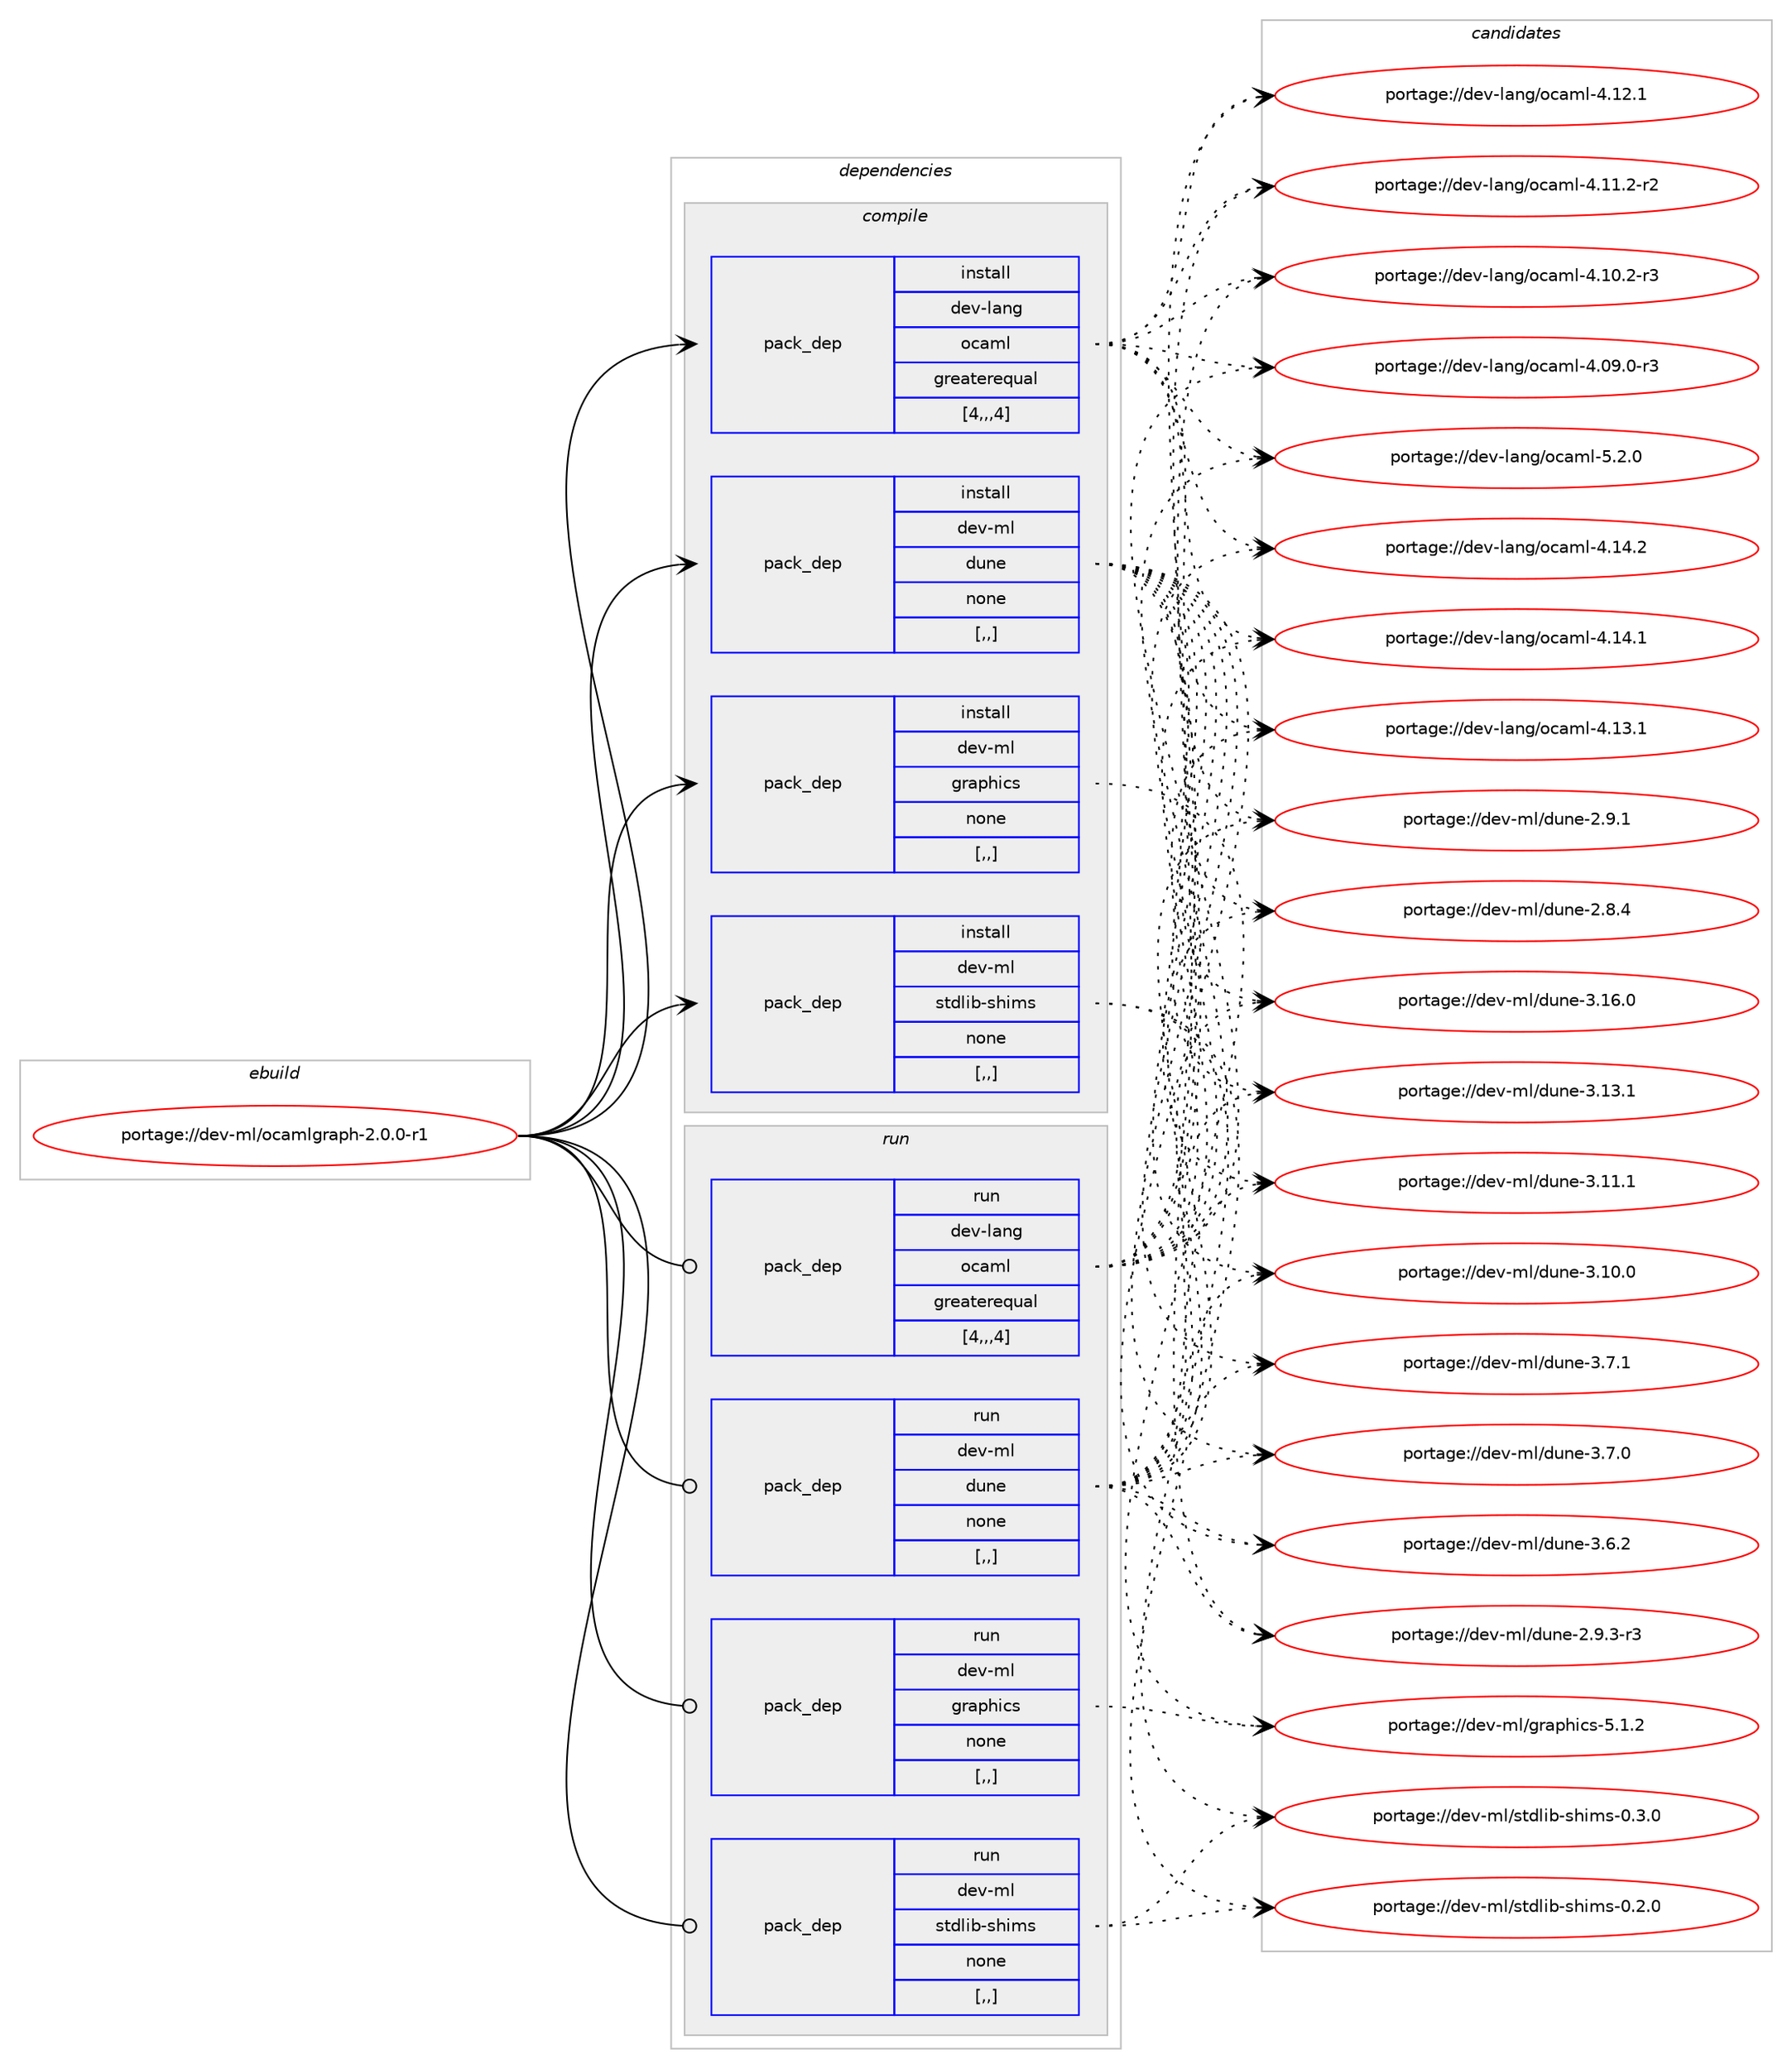 digraph prolog {

# *************
# Graph options
# *************

newrank=true;
concentrate=true;
compound=true;
graph [rankdir=LR,fontname=Helvetica,fontsize=10,ranksep=1.5];#, ranksep=2.5, nodesep=0.2];
edge  [arrowhead=vee];
node  [fontname=Helvetica,fontsize=10];

# **********
# The ebuild
# **********

subgraph cluster_leftcol {
color=gray;
rank=same;
label=<<i>ebuild</i>>;
id [label="portage://dev-ml/ocamlgraph-2.0.0-r1", color=red, width=4, href="../dev-ml/ocamlgraph-2.0.0-r1.svg"];
}

# ****************
# The dependencies
# ****************

subgraph cluster_midcol {
color=gray;
label=<<i>dependencies</i>>;
subgraph cluster_compile {
fillcolor="#eeeeee";
style=filled;
label=<<i>compile</i>>;
subgraph pack89463 {
dependency120085 [label=<<TABLE BORDER="0" CELLBORDER="1" CELLSPACING="0" CELLPADDING="4" WIDTH="220"><TR><TD ROWSPAN="6" CELLPADDING="30">pack_dep</TD></TR><TR><TD WIDTH="110">install</TD></TR><TR><TD>dev-lang</TD></TR><TR><TD>ocaml</TD></TR><TR><TD>greaterequal</TD></TR><TR><TD>[4,,,4]</TD></TR></TABLE>>, shape=none, color=blue];
}
id:e -> dependency120085:w [weight=20,style="solid",arrowhead="vee"];
subgraph pack89464 {
dependency120086 [label=<<TABLE BORDER="0" CELLBORDER="1" CELLSPACING="0" CELLPADDING="4" WIDTH="220"><TR><TD ROWSPAN="6" CELLPADDING="30">pack_dep</TD></TR><TR><TD WIDTH="110">install</TD></TR><TR><TD>dev-ml</TD></TR><TR><TD>dune</TD></TR><TR><TD>none</TD></TR><TR><TD>[,,]</TD></TR></TABLE>>, shape=none, color=blue];
}
id:e -> dependency120086:w [weight=20,style="solid",arrowhead="vee"];
subgraph pack89465 {
dependency120087 [label=<<TABLE BORDER="0" CELLBORDER="1" CELLSPACING="0" CELLPADDING="4" WIDTH="220"><TR><TD ROWSPAN="6" CELLPADDING="30">pack_dep</TD></TR><TR><TD WIDTH="110">install</TD></TR><TR><TD>dev-ml</TD></TR><TR><TD>graphics</TD></TR><TR><TD>none</TD></TR><TR><TD>[,,]</TD></TR></TABLE>>, shape=none, color=blue];
}
id:e -> dependency120087:w [weight=20,style="solid",arrowhead="vee"];
subgraph pack89466 {
dependency120088 [label=<<TABLE BORDER="0" CELLBORDER="1" CELLSPACING="0" CELLPADDING="4" WIDTH="220"><TR><TD ROWSPAN="6" CELLPADDING="30">pack_dep</TD></TR><TR><TD WIDTH="110">install</TD></TR><TR><TD>dev-ml</TD></TR><TR><TD>stdlib-shims</TD></TR><TR><TD>none</TD></TR><TR><TD>[,,]</TD></TR></TABLE>>, shape=none, color=blue];
}
id:e -> dependency120088:w [weight=20,style="solid",arrowhead="vee"];
}
subgraph cluster_compileandrun {
fillcolor="#eeeeee";
style=filled;
label=<<i>compile and run</i>>;
}
subgraph cluster_run {
fillcolor="#eeeeee";
style=filled;
label=<<i>run</i>>;
subgraph pack89467 {
dependency120089 [label=<<TABLE BORDER="0" CELLBORDER="1" CELLSPACING="0" CELLPADDING="4" WIDTH="220"><TR><TD ROWSPAN="6" CELLPADDING="30">pack_dep</TD></TR><TR><TD WIDTH="110">run</TD></TR><TR><TD>dev-lang</TD></TR><TR><TD>ocaml</TD></TR><TR><TD>greaterequal</TD></TR><TR><TD>[4,,,4]</TD></TR></TABLE>>, shape=none, color=blue];
}
id:e -> dependency120089:w [weight=20,style="solid",arrowhead="odot"];
subgraph pack89468 {
dependency120090 [label=<<TABLE BORDER="0" CELLBORDER="1" CELLSPACING="0" CELLPADDING="4" WIDTH="220"><TR><TD ROWSPAN="6" CELLPADDING="30">pack_dep</TD></TR><TR><TD WIDTH="110">run</TD></TR><TR><TD>dev-ml</TD></TR><TR><TD>dune</TD></TR><TR><TD>none</TD></TR><TR><TD>[,,]</TD></TR></TABLE>>, shape=none, color=blue];
}
id:e -> dependency120090:w [weight=20,style="solid",arrowhead="odot"];
subgraph pack89469 {
dependency120091 [label=<<TABLE BORDER="0" CELLBORDER="1" CELLSPACING="0" CELLPADDING="4" WIDTH="220"><TR><TD ROWSPAN="6" CELLPADDING="30">pack_dep</TD></TR><TR><TD WIDTH="110">run</TD></TR><TR><TD>dev-ml</TD></TR><TR><TD>graphics</TD></TR><TR><TD>none</TD></TR><TR><TD>[,,]</TD></TR></TABLE>>, shape=none, color=blue];
}
id:e -> dependency120091:w [weight=20,style="solid",arrowhead="odot"];
subgraph pack89470 {
dependency120092 [label=<<TABLE BORDER="0" CELLBORDER="1" CELLSPACING="0" CELLPADDING="4" WIDTH="220"><TR><TD ROWSPAN="6" CELLPADDING="30">pack_dep</TD></TR><TR><TD WIDTH="110">run</TD></TR><TR><TD>dev-ml</TD></TR><TR><TD>stdlib-shims</TD></TR><TR><TD>none</TD></TR><TR><TD>[,,]</TD></TR></TABLE>>, shape=none, color=blue];
}
id:e -> dependency120092:w [weight=20,style="solid",arrowhead="odot"];
}
}

# **************
# The candidates
# **************

subgraph cluster_choices {
rank=same;
color=gray;
label=<<i>candidates</i>>;

subgraph choice89463 {
color=black;
nodesep=1;
choice1001011184510897110103471119997109108455346504648 [label="portage://dev-lang/ocaml-5.2.0", color=red, width=4,href="../dev-lang/ocaml-5.2.0.svg"];
choice100101118451089711010347111999710910845524649524650 [label="portage://dev-lang/ocaml-4.14.2", color=red, width=4,href="../dev-lang/ocaml-4.14.2.svg"];
choice100101118451089711010347111999710910845524649524649 [label="portage://dev-lang/ocaml-4.14.1", color=red, width=4,href="../dev-lang/ocaml-4.14.1.svg"];
choice100101118451089711010347111999710910845524649514649 [label="portage://dev-lang/ocaml-4.13.1", color=red, width=4,href="../dev-lang/ocaml-4.13.1.svg"];
choice100101118451089711010347111999710910845524649504649 [label="portage://dev-lang/ocaml-4.12.1", color=red, width=4,href="../dev-lang/ocaml-4.12.1.svg"];
choice1001011184510897110103471119997109108455246494946504511450 [label="portage://dev-lang/ocaml-4.11.2-r2", color=red, width=4,href="../dev-lang/ocaml-4.11.2-r2.svg"];
choice1001011184510897110103471119997109108455246494846504511451 [label="portage://dev-lang/ocaml-4.10.2-r3", color=red, width=4,href="../dev-lang/ocaml-4.10.2-r3.svg"];
choice1001011184510897110103471119997109108455246485746484511451 [label="portage://dev-lang/ocaml-4.09.0-r3", color=red, width=4,href="../dev-lang/ocaml-4.09.0-r3.svg"];
dependency120085:e -> choice1001011184510897110103471119997109108455346504648:w [style=dotted,weight="100"];
dependency120085:e -> choice100101118451089711010347111999710910845524649524650:w [style=dotted,weight="100"];
dependency120085:e -> choice100101118451089711010347111999710910845524649524649:w [style=dotted,weight="100"];
dependency120085:e -> choice100101118451089711010347111999710910845524649514649:w [style=dotted,weight="100"];
dependency120085:e -> choice100101118451089711010347111999710910845524649504649:w [style=dotted,weight="100"];
dependency120085:e -> choice1001011184510897110103471119997109108455246494946504511450:w [style=dotted,weight="100"];
dependency120085:e -> choice1001011184510897110103471119997109108455246494846504511451:w [style=dotted,weight="100"];
dependency120085:e -> choice1001011184510897110103471119997109108455246485746484511451:w [style=dotted,weight="100"];
}
subgraph choice89464 {
color=black;
nodesep=1;
choice100101118451091084710011711010145514649544648 [label="portage://dev-ml/dune-3.16.0", color=red, width=4,href="../dev-ml/dune-3.16.0.svg"];
choice100101118451091084710011711010145514649514649 [label="portage://dev-ml/dune-3.13.1", color=red, width=4,href="../dev-ml/dune-3.13.1.svg"];
choice100101118451091084710011711010145514649494649 [label="portage://dev-ml/dune-3.11.1", color=red, width=4,href="../dev-ml/dune-3.11.1.svg"];
choice100101118451091084710011711010145514649484648 [label="portage://dev-ml/dune-3.10.0", color=red, width=4,href="../dev-ml/dune-3.10.0.svg"];
choice1001011184510910847100117110101455146554649 [label="portage://dev-ml/dune-3.7.1", color=red, width=4,href="../dev-ml/dune-3.7.1.svg"];
choice1001011184510910847100117110101455146554648 [label="portage://dev-ml/dune-3.7.0", color=red, width=4,href="../dev-ml/dune-3.7.0.svg"];
choice1001011184510910847100117110101455146544650 [label="portage://dev-ml/dune-3.6.2", color=red, width=4,href="../dev-ml/dune-3.6.2.svg"];
choice10010111845109108471001171101014550465746514511451 [label="portage://dev-ml/dune-2.9.3-r3", color=red, width=4,href="../dev-ml/dune-2.9.3-r3.svg"];
choice1001011184510910847100117110101455046574649 [label="portage://dev-ml/dune-2.9.1", color=red, width=4,href="../dev-ml/dune-2.9.1.svg"];
choice1001011184510910847100117110101455046564652 [label="portage://dev-ml/dune-2.8.4", color=red, width=4,href="../dev-ml/dune-2.8.4.svg"];
dependency120086:e -> choice100101118451091084710011711010145514649544648:w [style=dotted,weight="100"];
dependency120086:e -> choice100101118451091084710011711010145514649514649:w [style=dotted,weight="100"];
dependency120086:e -> choice100101118451091084710011711010145514649494649:w [style=dotted,weight="100"];
dependency120086:e -> choice100101118451091084710011711010145514649484648:w [style=dotted,weight="100"];
dependency120086:e -> choice1001011184510910847100117110101455146554649:w [style=dotted,weight="100"];
dependency120086:e -> choice1001011184510910847100117110101455146554648:w [style=dotted,weight="100"];
dependency120086:e -> choice1001011184510910847100117110101455146544650:w [style=dotted,weight="100"];
dependency120086:e -> choice10010111845109108471001171101014550465746514511451:w [style=dotted,weight="100"];
dependency120086:e -> choice1001011184510910847100117110101455046574649:w [style=dotted,weight="100"];
dependency120086:e -> choice1001011184510910847100117110101455046564652:w [style=dotted,weight="100"];
}
subgraph choice89465 {
color=black;
nodesep=1;
choice10010111845109108471031149711210410599115455346494650 [label="portage://dev-ml/graphics-5.1.2", color=red, width=4,href="../dev-ml/graphics-5.1.2.svg"];
dependency120087:e -> choice10010111845109108471031149711210410599115455346494650:w [style=dotted,weight="100"];
}
subgraph choice89466 {
color=black;
nodesep=1;
choice10010111845109108471151161001081059845115104105109115454846514648 [label="portage://dev-ml/stdlib-shims-0.3.0", color=red, width=4,href="../dev-ml/stdlib-shims-0.3.0.svg"];
choice10010111845109108471151161001081059845115104105109115454846504648 [label="portage://dev-ml/stdlib-shims-0.2.0", color=red, width=4,href="../dev-ml/stdlib-shims-0.2.0.svg"];
dependency120088:e -> choice10010111845109108471151161001081059845115104105109115454846514648:w [style=dotted,weight="100"];
dependency120088:e -> choice10010111845109108471151161001081059845115104105109115454846504648:w [style=dotted,weight="100"];
}
subgraph choice89467 {
color=black;
nodesep=1;
choice1001011184510897110103471119997109108455346504648 [label="portage://dev-lang/ocaml-5.2.0", color=red, width=4,href="../dev-lang/ocaml-5.2.0.svg"];
choice100101118451089711010347111999710910845524649524650 [label="portage://dev-lang/ocaml-4.14.2", color=red, width=4,href="../dev-lang/ocaml-4.14.2.svg"];
choice100101118451089711010347111999710910845524649524649 [label="portage://dev-lang/ocaml-4.14.1", color=red, width=4,href="../dev-lang/ocaml-4.14.1.svg"];
choice100101118451089711010347111999710910845524649514649 [label="portage://dev-lang/ocaml-4.13.1", color=red, width=4,href="../dev-lang/ocaml-4.13.1.svg"];
choice100101118451089711010347111999710910845524649504649 [label="portage://dev-lang/ocaml-4.12.1", color=red, width=4,href="../dev-lang/ocaml-4.12.1.svg"];
choice1001011184510897110103471119997109108455246494946504511450 [label="portage://dev-lang/ocaml-4.11.2-r2", color=red, width=4,href="../dev-lang/ocaml-4.11.2-r2.svg"];
choice1001011184510897110103471119997109108455246494846504511451 [label="portage://dev-lang/ocaml-4.10.2-r3", color=red, width=4,href="../dev-lang/ocaml-4.10.2-r3.svg"];
choice1001011184510897110103471119997109108455246485746484511451 [label="portage://dev-lang/ocaml-4.09.0-r3", color=red, width=4,href="../dev-lang/ocaml-4.09.0-r3.svg"];
dependency120089:e -> choice1001011184510897110103471119997109108455346504648:w [style=dotted,weight="100"];
dependency120089:e -> choice100101118451089711010347111999710910845524649524650:w [style=dotted,weight="100"];
dependency120089:e -> choice100101118451089711010347111999710910845524649524649:w [style=dotted,weight="100"];
dependency120089:e -> choice100101118451089711010347111999710910845524649514649:w [style=dotted,weight="100"];
dependency120089:e -> choice100101118451089711010347111999710910845524649504649:w [style=dotted,weight="100"];
dependency120089:e -> choice1001011184510897110103471119997109108455246494946504511450:w [style=dotted,weight="100"];
dependency120089:e -> choice1001011184510897110103471119997109108455246494846504511451:w [style=dotted,weight="100"];
dependency120089:e -> choice1001011184510897110103471119997109108455246485746484511451:w [style=dotted,weight="100"];
}
subgraph choice89468 {
color=black;
nodesep=1;
choice100101118451091084710011711010145514649544648 [label="portage://dev-ml/dune-3.16.0", color=red, width=4,href="../dev-ml/dune-3.16.0.svg"];
choice100101118451091084710011711010145514649514649 [label="portage://dev-ml/dune-3.13.1", color=red, width=4,href="../dev-ml/dune-3.13.1.svg"];
choice100101118451091084710011711010145514649494649 [label="portage://dev-ml/dune-3.11.1", color=red, width=4,href="../dev-ml/dune-3.11.1.svg"];
choice100101118451091084710011711010145514649484648 [label="portage://dev-ml/dune-3.10.0", color=red, width=4,href="../dev-ml/dune-3.10.0.svg"];
choice1001011184510910847100117110101455146554649 [label="portage://dev-ml/dune-3.7.1", color=red, width=4,href="../dev-ml/dune-3.7.1.svg"];
choice1001011184510910847100117110101455146554648 [label="portage://dev-ml/dune-3.7.0", color=red, width=4,href="../dev-ml/dune-3.7.0.svg"];
choice1001011184510910847100117110101455146544650 [label="portage://dev-ml/dune-3.6.2", color=red, width=4,href="../dev-ml/dune-3.6.2.svg"];
choice10010111845109108471001171101014550465746514511451 [label="portage://dev-ml/dune-2.9.3-r3", color=red, width=4,href="../dev-ml/dune-2.9.3-r3.svg"];
choice1001011184510910847100117110101455046574649 [label="portage://dev-ml/dune-2.9.1", color=red, width=4,href="../dev-ml/dune-2.9.1.svg"];
choice1001011184510910847100117110101455046564652 [label="portage://dev-ml/dune-2.8.4", color=red, width=4,href="../dev-ml/dune-2.8.4.svg"];
dependency120090:e -> choice100101118451091084710011711010145514649544648:w [style=dotted,weight="100"];
dependency120090:e -> choice100101118451091084710011711010145514649514649:w [style=dotted,weight="100"];
dependency120090:e -> choice100101118451091084710011711010145514649494649:w [style=dotted,weight="100"];
dependency120090:e -> choice100101118451091084710011711010145514649484648:w [style=dotted,weight="100"];
dependency120090:e -> choice1001011184510910847100117110101455146554649:w [style=dotted,weight="100"];
dependency120090:e -> choice1001011184510910847100117110101455146554648:w [style=dotted,weight="100"];
dependency120090:e -> choice1001011184510910847100117110101455146544650:w [style=dotted,weight="100"];
dependency120090:e -> choice10010111845109108471001171101014550465746514511451:w [style=dotted,weight="100"];
dependency120090:e -> choice1001011184510910847100117110101455046574649:w [style=dotted,weight="100"];
dependency120090:e -> choice1001011184510910847100117110101455046564652:w [style=dotted,weight="100"];
}
subgraph choice89469 {
color=black;
nodesep=1;
choice10010111845109108471031149711210410599115455346494650 [label="portage://dev-ml/graphics-5.1.2", color=red, width=4,href="../dev-ml/graphics-5.1.2.svg"];
dependency120091:e -> choice10010111845109108471031149711210410599115455346494650:w [style=dotted,weight="100"];
}
subgraph choice89470 {
color=black;
nodesep=1;
choice10010111845109108471151161001081059845115104105109115454846514648 [label="portage://dev-ml/stdlib-shims-0.3.0", color=red, width=4,href="../dev-ml/stdlib-shims-0.3.0.svg"];
choice10010111845109108471151161001081059845115104105109115454846504648 [label="portage://dev-ml/stdlib-shims-0.2.0", color=red, width=4,href="../dev-ml/stdlib-shims-0.2.0.svg"];
dependency120092:e -> choice10010111845109108471151161001081059845115104105109115454846514648:w [style=dotted,weight="100"];
dependency120092:e -> choice10010111845109108471151161001081059845115104105109115454846504648:w [style=dotted,weight="100"];
}
}

}
